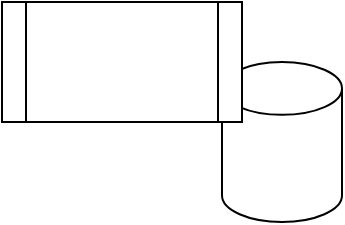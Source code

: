 <mxfile version="24.5.2" type="github">
  <diagram name="Página-1" id="Ia3Cc2sFgOf9JjpftwZH">
    <mxGraphModel dx="478" dy="252" grid="1" gridSize="10" guides="1" tooltips="1" connect="1" arrows="1" fold="1" page="1" pageScale="1" pageWidth="827" pageHeight="1169" math="0" shadow="0">
      <root>
        <mxCell id="0" />
        <mxCell id="1" parent="0" />
        <mxCell id="iEQobAFrd_4LApieaFop-1" value="" style="shape=cylinder3;whiteSpace=wrap;html=1;boundedLbl=1;backgroundOutline=1;size=13.2;" parent="1" vertex="1">
          <mxGeometry x="360" y="460" width="60" height="80" as="geometry" />
        </mxCell>
        <mxCell id="kpQcsqcqmznPC9Fj5OUN-1" value="" style="shape=process;whiteSpace=wrap;html=1;backgroundOutline=1;" vertex="1" parent="1">
          <mxGeometry x="250" y="430" width="120" height="60" as="geometry" />
        </mxCell>
      </root>
    </mxGraphModel>
  </diagram>
</mxfile>
